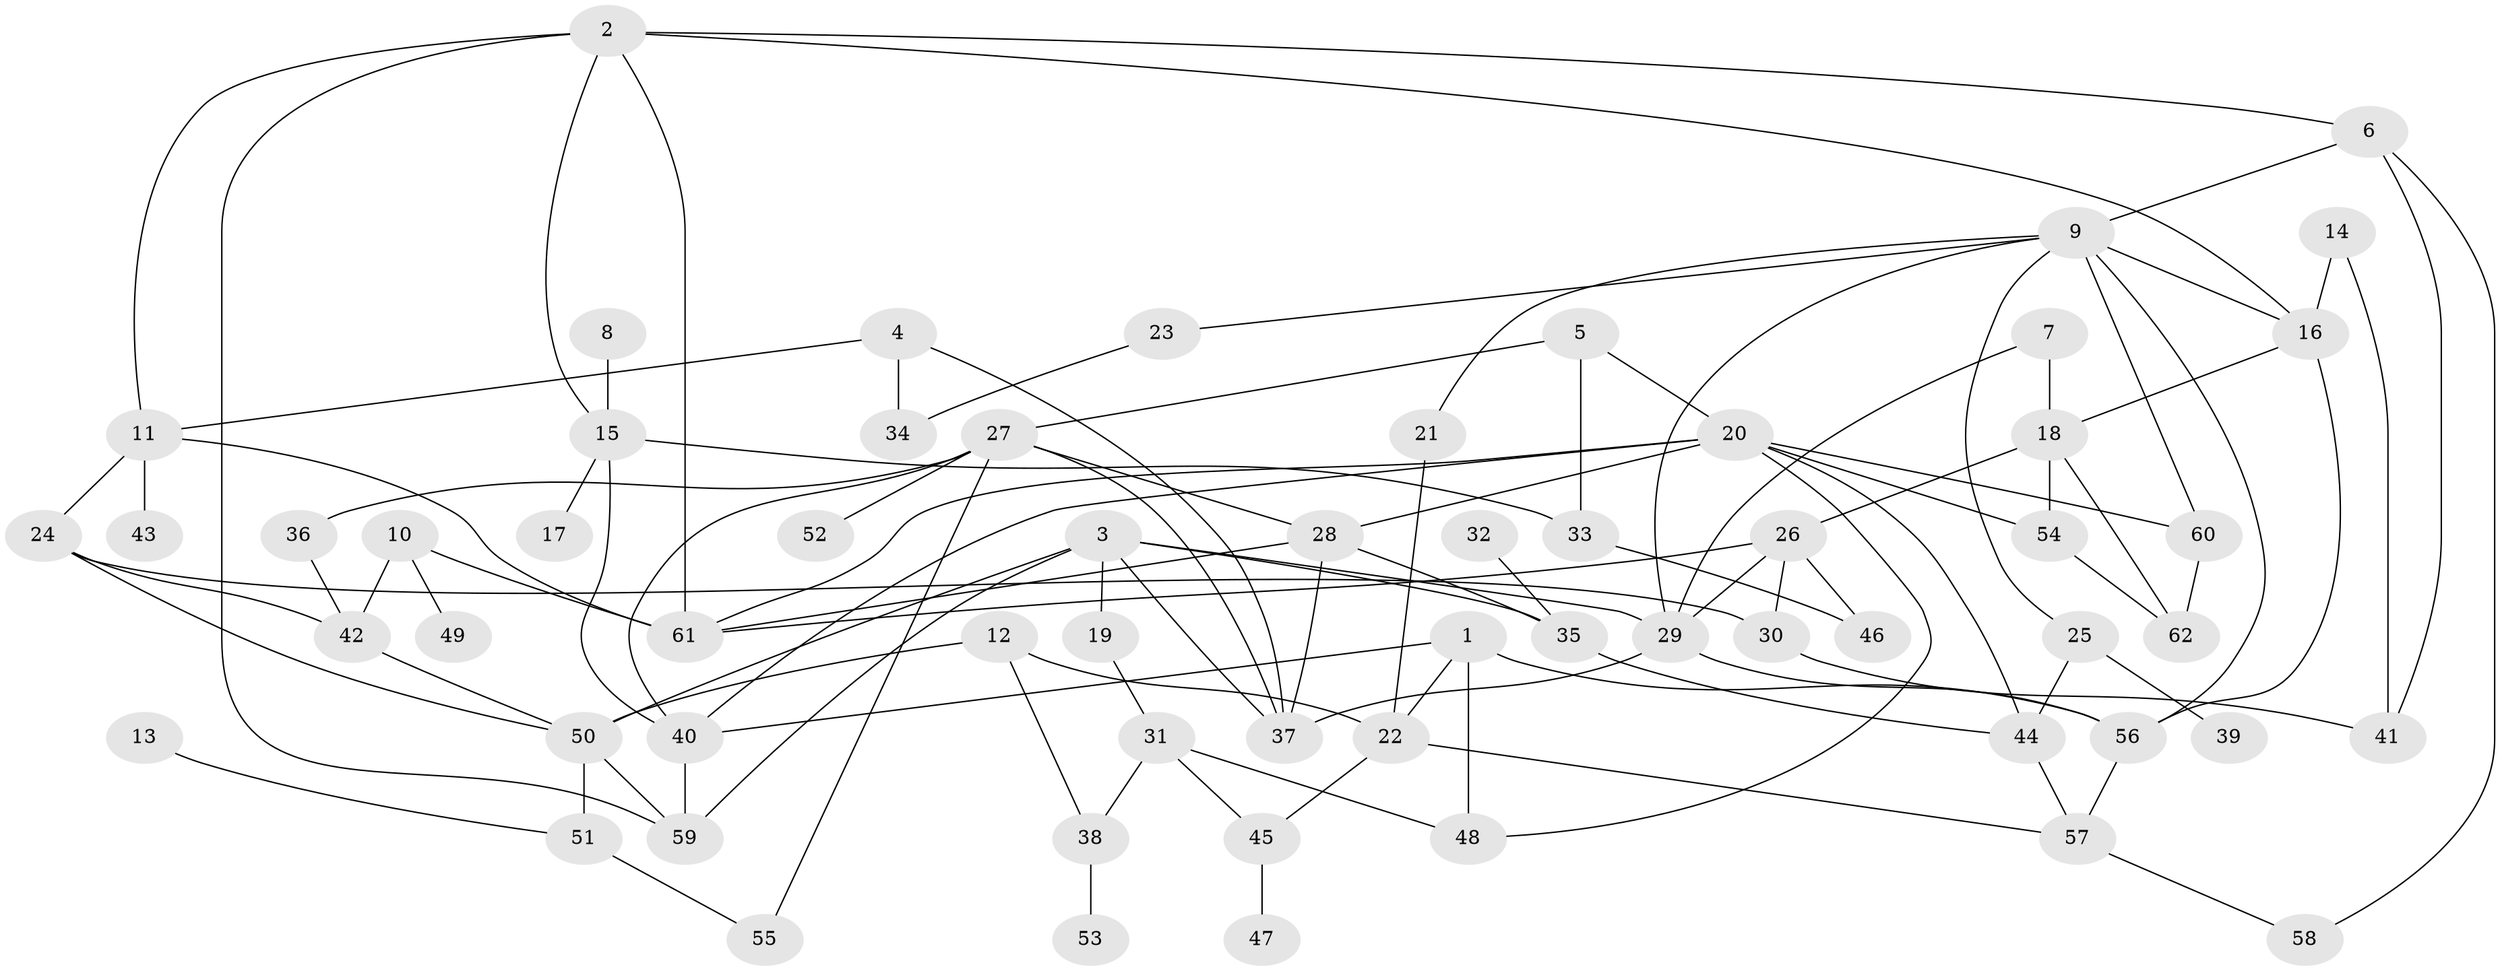 // original degree distribution, {4: 0.09803921568627451, 6: 0.08823529411764706, 3: 0.27450980392156865, 8: 0.00980392156862745, 5: 0.06862745098039216, 2: 0.3333333333333333, 1: 0.12745098039215685}
// Generated by graph-tools (version 1.1) at 2025/36/03/04/25 23:36:11]
// undirected, 62 vertices, 107 edges
graph export_dot {
  node [color=gray90,style=filled];
  1;
  2;
  3;
  4;
  5;
  6;
  7;
  8;
  9;
  10;
  11;
  12;
  13;
  14;
  15;
  16;
  17;
  18;
  19;
  20;
  21;
  22;
  23;
  24;
  25;
  26;
  27;
  28;
  29;
  30;
  31;
  32;
  33;
  34;
  35;
  36;
  37;
  38;
  39;
  40;
  41;
  42;
  43;
  44;
  45;
  46;
  47;
  48;
  49;
  50;
  51;
  52;
  53;
  54;
  55;
  56;
  57;
  58;
  59;
  60;
  61;
  62;
  1 -- 22 [weight=1.0];
  1 -- 40 [weight=1.0];
  1 -- 48 [weight=1.0];
  1 -- 56 [weight=1.0];
  2 -- 6 [weight=1.0];
  2 -- 11 [weight=1.0];
  2 -- 15 [weight=1.0];
  2 -- 16 [weight=1.0];
  2 -- 59 [weight=1.0];
  2 -- 61 [weight=1.0];
  3 -- 19 [weight=1.0];
  3 -- 29 [weight=1.0];
  3 -- 35 [weight=1.0];
  3 -- 37 [weight=1.0];
  3 -- 50 [weight=1.0];
  3 -- 59 [weight=1.0];
  4 -- 11 [weight=1.0];
  4 -- 34 [weight=1.0];
  4 -- 37 [weight=1.0];
  5 -- 20 [weight=1.0];
  5 -- 27 [weight=1.0];
  5 -- 33 [weight=1.0];
  6 -- 9 [weight=1.0];
  6 -- 41 [weight=1.0];
  6 -- 58 [weight=1.0];
  7 -- 18 [weight=1.0];
  7 -- 29 [weight=1.0];
  8 -- 15 [weight=1.0];
  9 -- 16 [weight=1.0];
  9 -- 21 [weight=1.0];
  9 -- 23 [weight=1.0];
  9 -- 25 [weight=1.0];
  9 -- 29 [weight=1.0];
  9 -- 56 [weight=1.0];
  9 -- 60 [weight=1.0];
  10 -- 42 [weight=1.0];
  10 -- 49 [weight=1.0];
  10 -- 61 [weight=1.0];
  11 -- 24 [weight=1.0];
  11 -- 43 [weight=1.0];
  11 -- 61 [weight=1.0];
  12 -- 22 [weight=1.0];
  12 -- 38 [weight=1.0];
  12 -- 50 [weight=1.0];
  13 -- 51 [weight=1.0];
  14 -- 16 [weight=1.0];
  14 -- 41 [weight=1.0];
  15 -- 17 [weight=1.0];
  15 -- 33 [weight=1.0];
  15 -- 40 [weight=1.0];
  16 -- 18 [weight=1.0];
  16 -- 56 [weight=1.0];
  18 -- 26 [weight=1.0];
  18 -- 54 [weight=1.0];
  18 -- 62 [weight=1.0];
  19 -- 31 [weight=1.0];
  20 -- 28 [weight=1.0];
  20 -- 40 [weight=1.0];
  20 -- 44 [weight=1.0];
  20 -- 48 [weight=1.0];
  20 -- 54 [weight=1.0];
  20 -- 60 [weight=1.0];
  20 -- 61 [weight=2.0];
  21 -- 22 [weight=1.0];
  22 -- 45 [weight=1.0];
  22 -- 57 [weight=1.0];
  23 -- 34 [weight=1.0];
  24 -- 30 [weight=1.0];
  24 -- 42 [weight=1.0];
  24 -- 50 [weight=1.0];
  25 -- 39 [weight=1.0];
  25 -- 44 [weight=1.0];
  26 -- 29 [weight=1.0];
  26 -- 30 [weight=1.0];
  26 -- 46 [weight=1.0];
  26 -- 61 [weight=2.0];
  27 -- 28 [weight=1.0];
  27 -- 36 [weight=1.0];
  27 -- 37 [weight=1.0];
  27 -- 40 [weight=1.0];
  27 -- 52 [weight=2.0];
  27 -- 55 [weight=1.0];
  28 -- 35 [weight=2.0];
  28 -- 37 [weight=1.0];
  28 -- 61 [weight=1.0];
  29 -- 37 [weight=1.0];
  29 -- 56 [weight=1.0];
  30 -- 41 [weight=1.0];
  31 -- 38 [weight=1.0];
  31 -- 45 [weight=1.0];
  31 -- 48 [weight=1.0];
  32 -- 35 [weight=1.0];
  33 -- 46 [weight=1.0];
  35 -- 44 [weight=1.0];
  36 -- 42 [weight=1.0];
  38 -- 53 [weight=1.0];
  40 -- 59 [weight=1.0];
  42 -- 50 [weight=1.0];
  44 -- 57 [weight=1.0];
  45 -- 47 [weight=1.0];
  50 -- 51 [weight=1.0];
  50 -- 59 [weight=1.0];
  51 -- 55 [weight=1.0];
  54 -- 62 [weight=1.0];
  56 -- 57 [weight=1.0];
  57 -- 58 [weight=1.0];
  60 -- 62 [weight=1.0];
}
